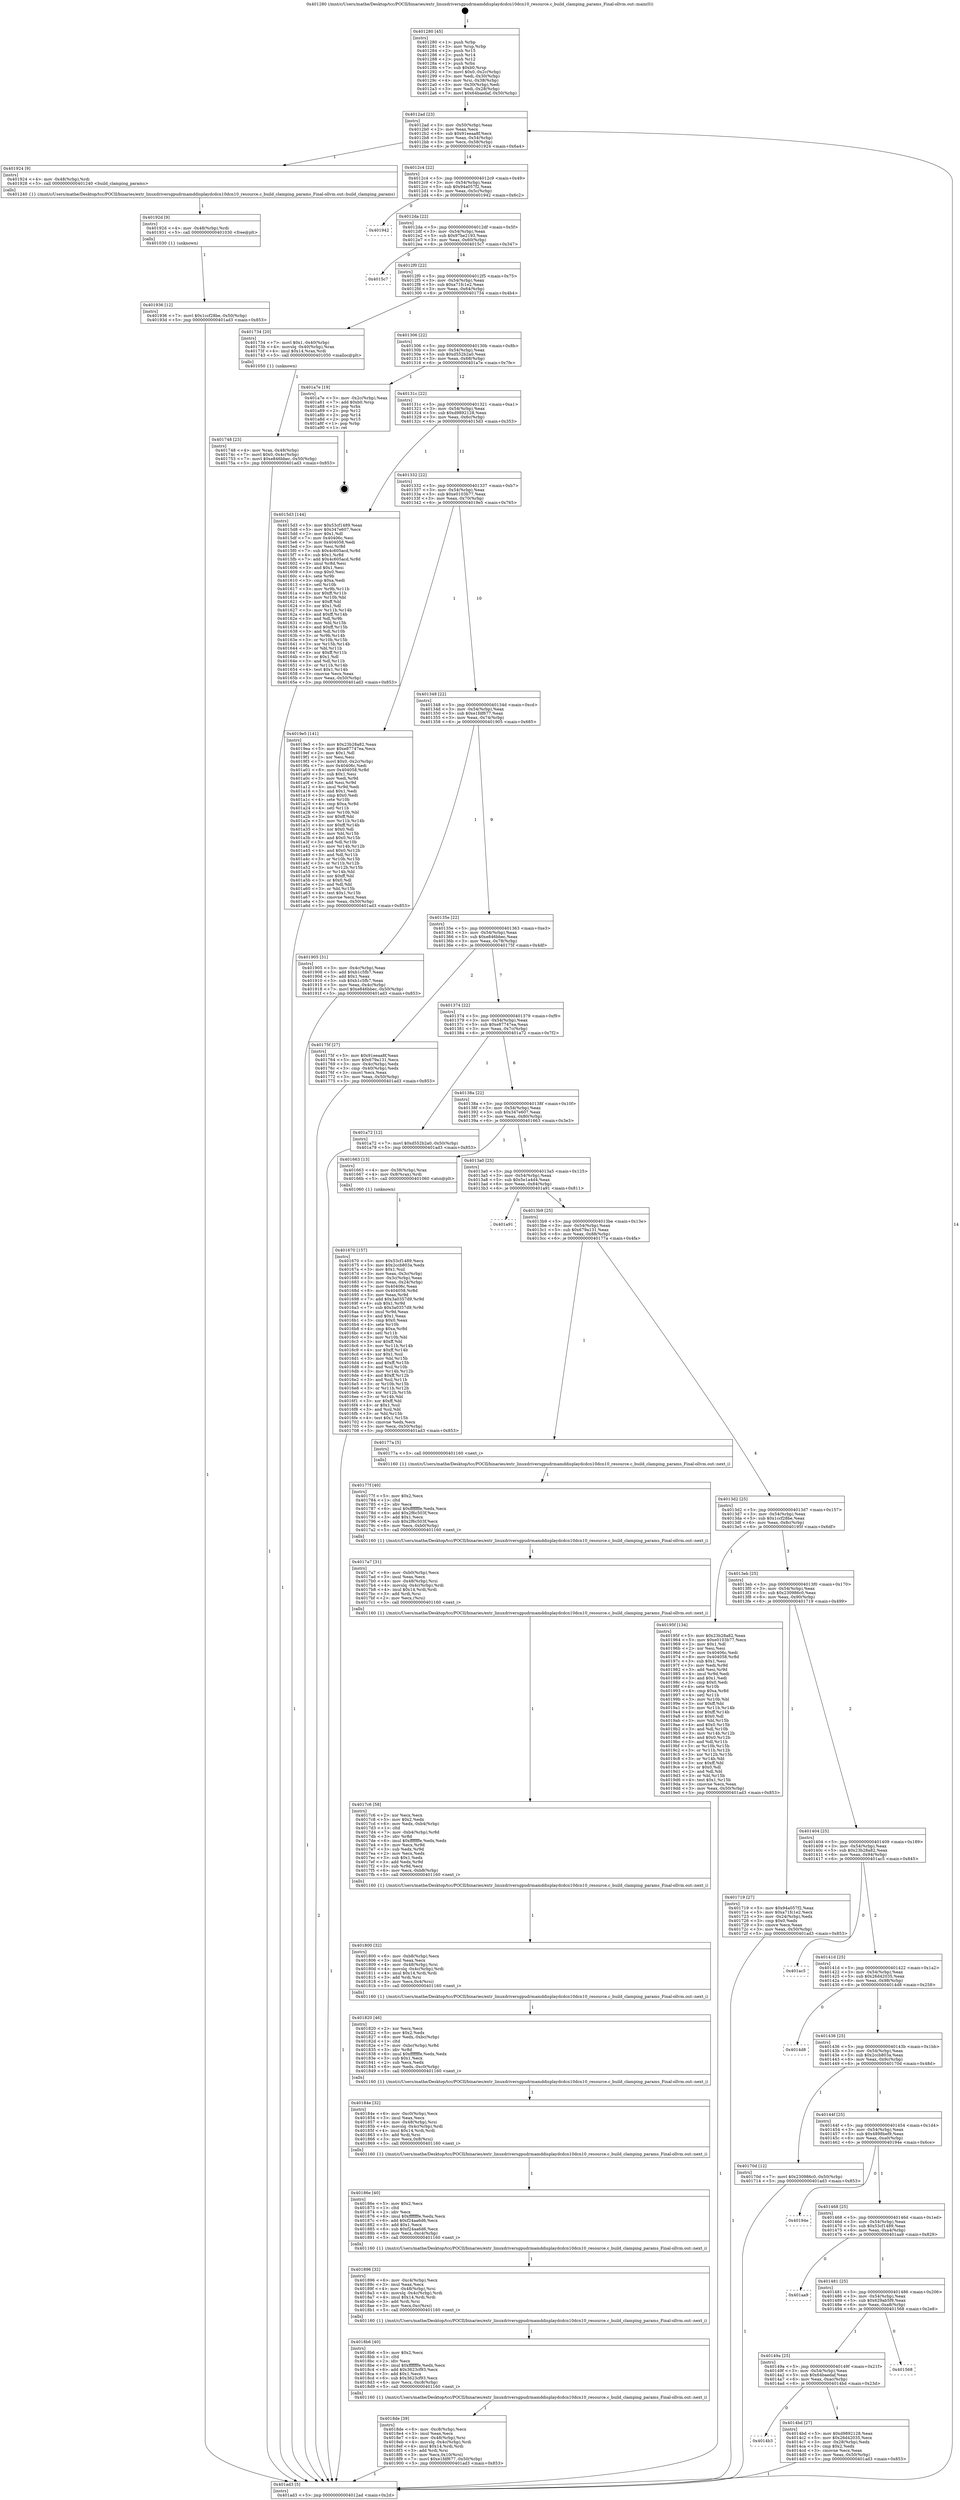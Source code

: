 digraph "0x401280" {
  label = "0x401280 (/mnt/c/Users/mathe/Desktop/tcc/POCII/binaries/extr_linuxdriversgpudrmamddisplaydcdcn10dcn10_resource.c_build_clamping_params_Final-ollvm.out::main(0))"
  labelloc = "t"
  node[shape=record]

  Entry [label="",width=0.3,height=0.3,shape=circle,fillcolor=black,style=filled]
  "0x4012ad" [label="{
     0x4012ad [23]\l
     | [instrs]\l
     &nbsp;&nbsp;0x4012ad \<+3\>: mov -0x50(%rbp),%eax\l
     &nbsp;&nbsp;0x4012b0 \<+2\>: mov %eax,%ecx\l
     &nbsp;&nbsp;0x4012b2 \<+6\>: sub $0x91eeaa8f,%ecx\l
     &nbsp;&nbsp;0x4012b8 \<+3\>: mov %eax,-0x54(%rbp)\l
     &nbsp;&nbsp;0x4012bb \<+3\>: mov %ecx,-0x58(%rbp)\l
     &nbsp;&nbsp;0x4012be \<+6\>: je 0000000000401924 \<main+0x6a4\>\l
  }"]
  "0x401924" [label="{
     0x401924 [9]\l
     | [instrs]\l
     &nbsp;&nbsp;0x401924 \<+4\>: mov -0x48(%rbp),%rdi\l
     &nbsp;&nbsp;0x401928 \<+5\>: call 0000000000401240 \<build_clamping_params\>\l
     | [calls]\l
     &nbsp;&nbsp;0x401240 \{1\} (/mnt/c/Users/mathe/Desktop/tcc/POCII/binaries/extr_linuxdriversgpudrmamddisplaydcdcn10dcn10_resource.c_build_clamping_params_Final-ollvm.out::build_clamping_params)\l
  }"]
  "0x4012c4" [label="{
     0x4012c4 [22]\l
     | [instrs]\l
     &nbsp;&nbsp;0x4012c4 \<+5\>: jmp 00000000004012c9 \<main+0x49\>\l
     &nbsp;&nbsp;0x4012c9 \<+3\>: mov -0x54(%rbp),%eax\l
     &nbsp;&nbsp;0x4012cc \<+5\>: sub $0x94a057f2,%eax\l
     &nbsp;&nbsp;0x4012d1 \<+3\>: mov %eax,-0x5c(%rbp)\l
     &nbsp;&nbsp;0x4012d4 \<+6\>: je 0000000000401942 \<main+0x6c2\>\l
  }"]
  Exit [label="",width=0.3,height=0.3,shape=circle,fillcolor=black,style=filled,peripheries=2]
  "0x401942" [label="{
     0x401942\l
  }", style=dashed]
  "0x4012da" [label="{
     0x4012da [22]\l
     | [instrs]\l
     &nbsp;&nbsp;0x4012da \<+5\>: jmp 00000000004012df \<main+0x5f\>\l
     &nbsp;&nbsp;0x4012df \<+3\>: mov -0x54(%rbp),%eax\l
     &nbsp;&nbsp;0x4012e2 \<+5\>: sub $0x97be2193,%eax\l
     &nbsp;&nbsp;0x4012e7 \<+3\>: mov %eax,-0x60(%rbp)\l
     &nbsp;&nbsp;0x4012ea \<+6\>: je 00000000004015c7 \<main+0x347\>\l
  }"]
  "0x401936" [label="{
     0x401936 [12]\l
     | [instrs]\l
     &nbsp;&nbsp;0x401936 \<+7\>: movl $0x1ccf28be,-0x50(%rbp)\l
     &nbsp;&nbsp;0x40193d \<+5\>: jmp 0000000000401ad3 \<main+0x853\>\l
  }"]
  "0x4015c7" [label="{
     0x4015c7\l
  }", style=dashed]
  "0x4012f0" [label="{
     0x4012f0 [22]\l
     | [instrs]\l
     &nbsp;&nbsp;0x4012f0 \<+5\>: jmp 00000000004012f5 \<main+0x75\>\l
     &nbsp;&nbsp;0x4012f5 \<+3\>: mov -0x54(%rbp),%eax\l
     &nbsp;&nbsp;0x4012f8 \<+5\>: sub $0xa71fc1e2,%eax\l
     &nbsp;&nbsp;0x4012fd \<+3\>: mov %eax,-0x64(%rbp)\l
     &nbsp;&nbsp;0x401300 \<+6\>: je 0000000000401734 \<main+0x4b4\>\l
  }"]
  "0x40192d" [label="{
     0x40192d [9]\l
     | [instrs]\l
     &nbsp;&nbsp;0x40192d \<+4\>: mov -0x48(%rbp),%rdi\l
     &nbsp;&nbsp;0x401931 \<+5\>: call 0000000000401030 \<free@plt\>\l
     | [calls]\l
     &nbsp;&nbsp;0x401030 \{1\} (unknown)\l
  }"]
  "0x401734" [label="{
     0x401734 [20]\l
     | [instrs]\l
     &nbsp;&nbsp;0x401734 \<+7\>: movl $0x1,-0x40(%rbp)\l
     &nbsp;&nbsp;0x40173b \<+4\>: movslq -0x40(%rbp),%rax\l
     &nbsp;&nbsp;0x40173f \<+4\>: imul $0x14,%rax,%rdi\l
     &nbsp;&nbsp;0x401743 \<+5\>: call 0000000000401050 \<malloc@plt\>\l
     | [calls]\l
     &nbsp;&nbsp;0x401050 \{1\} (unknown)\l
  }"]
  "0x401306" [label="{
     0x401306 [22]\l
     | [instrs]\l
     &nbsp;&nbsp;0x401306 \<+5\>: jmp 000000000040130b \<main+0x8b\>\l
     &nbsp;&nbsp;0x40130b \<+3\>: mov -0x54(%rbp),%eax\l
     &nbsp;&nbsp;0x40130e \<+5\>: sub $0xd552b2a0,%eax\l
     &nbsp;&nbsp;0x401313 \<+3\>: mov %eax,-0x68(%rbp)\l
     &nbsp;&nbsp;0x401316 \<+6\>: je 0000000000401a7e \<main+0x7fe\>\l
  }"]
  "0x4018de" [label="{
     0x4018de [39]\l
     | [instrs]\l
     &nbsp;&nbsp;0x4018de \<+6\>: mov -0xc8(%rbp),%ecx\l
     &nbsp;&nbsp;0x4018e4 \<+3\>: imul %eax,%ecx\l
     &nbsp;&nbsp;0x4018e7 \<+4\>: mov -0x48(%rbp),%rsi\l
     &nbsp;&nbsp;0x4018eb \<+4\>: movslq -0x4c(%rbp),%rdi\l
     &nbsp;&nbsp;0x4018ef \<+4\>: imul $0x14,%rdi,%rdi\l
     &nbsp;&nbsp;0x4018f3 \<+3\>: add %rdi,%rsi\l
     &nbsp;&nbsp;0x4018f6 \<+3\>: mov %ecx,0x10(%rsi)\l
     &nbsp;&nbsp;0x4018f9 \<+7\>: movl $0xe1fdf677,-0x50(%rbp)\l
     &nbsp;&nbsp;0x401900 \<+5\>: jmp 0000000000401ad3 \<main+0x853\>\l
  }"]
  "0x401a7e" [label="{
     0x401a7e [19]\l
     | [instrs]\l
     &nbsp;&nbsp;0x401a7e \<+3\>: mov -0x2c(%rbp),%eax\l
     &nbsp;&nbsp;0x401a81 \<+7\>: add $0xb0,%rsp\l
     &nbsp;&nbsp;0x401a88 \<+1\>: pop %rbx\l
     &nbsp;&nbsp;0x401a89 \<+2\>: pop %r12\l
     &nbsp;&nbsp;0x401a8b \<+2\>: pop %r14\l
     &nbsp;&nbsp;0x401a8d \<+2\>: pop %r15\l
     &nbsp;&nbsp;0x401a8f \<+1\>: pop %rbp\l
     &nbsp;&nbsp;0x401a90 \<+1\>: ret\l
  }"]
  "0x40131c" [label="{
     0x40131c [22]\l
     | [instrs]\l
     &nbsp;&nbsp;0x40131c \<+5\>: jmp 0000000000401321 \<main+0xa1\>\l
     &nbsp;&nbsp;0x401321 \<+3\>: mov -0x54(%rbp),%eax\l
     &nbsp;&nbsp;0x401324 \<+5\>: sub $0xd9892128,%eax\l
     &nbsp;&nbsp;0x401329 \<+3\>: mov %eax,-0x6c(%rbp)\l
     &nbsp;&nbsp;0x40132c \<+6\>: je 00000000004015d3 \<main+0x353\>\l
  }"]
  "0x4018b6" [label="{
     0x4018b6 [40]\l
     | [instrs]\l
     &nbsp;&nbsp;0x4018b6 \<+5\>: mov $0x2,%ecx\l
     &nbsp;&nbsp;0x4018bb \<+1\>: cltd\l
     &nbsp;&nbsp;0x4018bc \<+2\>: idiv %ecx\l
     &nbsp;&nbsp;0x4018be \<+6\>: imul $0xfffffffe,%edx,%ecx\l
     &nbsp;&nbsp;0x4018c4 \<+6\>: add $0x3623cf93,%ecx\l
     &nbsp;&nbsp;0x4018ca \<+3\>: add $0x1,%ecx\l
     &nbsp;&nbsp;0x4018cd \<+6\>: sub $0x3623cf93,%ecx\l
     &nbsp;&nbsp;0x4018d3 \<+6\>: mov %ecx,-0xc8(%rbp)\l
     &nbsp;&nbsp;0x4018d9 \<+5\>: call 0000000000401160 \<next_i\>\l
     | [calls]\l
     &nbsp;&nbsp;0x401160 \{1\} (/mnt/c/Users/mathe/Desktop/tcc/POCII/binaries/extr_linuxdriversgpudrmamddisplaydcdcn10dcn10_resource.c_build_clamping_params_Final-ollvm.out::next_i)\l
  }"]
  "0x4015d3" [label="{
     0x4015d3 [144]\l
     | [instrs]\l
     &nbsp;&nbsp;0x4015d3 \<+5\>: mov $0x53cf1489,%eax\l
     &nbsp;&nbsp;0x4015d8 \<+5\>: mov $0x347e607,%ecx\l
     &nbsp;&nbsp;0x4015dd \<+2\>: mov $0x1,%dl\l
     &nbsp;&nbsp;0x4015df \<+7\>: mov 0x40406c,%esi\l
     &nbsp;&nbsp;0x4015e6 \<+7\>: mov 0x404058,%edi\l
     &nbsp;&nbsp;0x4015ed \<+3\>: mov %esi,%r8d\l
     &nbsp;&nbsp;0x4015f0 \<+7\>: sub $0x4c605acd,%r8d\l
     &nbsp;&nbsp;0x4015f7 \<+4\>: sub $0x1,%r8d\l
     &nbsp;&nbsp;0x4015fb \<+7\>: add $0x4c605acd,%r8d\l
     &nbsp;&nbsp;0x401602 \<+4\>: imul %r8d,%esi\l
     &nbsp;&nbsp;0x401606 \<+3\>: and $0x1,%esi\l
     &nbsp;&nbsp;0x401609 \<+3\>: cmp $0x0,%esi\l
     &nbsp;&nbsp;0x40160c \<+4\>: sete %r9b\l
     &nbsp;&nbsp;0x401610 \<+3\>: cmp $0xa,%edi\l
     &nbsp;&nbsp;0x401613 \<+4\>: setl %r10b\l
     &nbsp;&nbsp;0x401617 \<+3\>: mov %r9b,%r11b\l
     &nbsp;&nbsp;0x40161a \<+4\>: xor $0xff,%r11b\l
     &nbsp;&nbsp;0x40161e \<+3\>: mov %r10b,%bl\l
     &nbsp;&nbsp;0x401621 \<+3\>: xor $0xff,%bl\l
     &nbsp;&nbsp;0x401624 \<+3\>: xor $0x1,%dl\l
     &nbsp;&nbsp;0x401627 \<+3\>: mov %r11b,%r14b\l
     &nbsp;&nbsp;0x40162a \<+4\>: and $0xff,%r14b\l
     &nbsp;&nbsp;0x40162e \<+3\>: and %dl,%r9b\l
     &nbsp;&nbsp;0x401631 \<+3\>: mov %bl,%r15b\l
     &nbsp;&nbsp;0x401634 \<+4\>: and $0xff,%r15b\l
     &nbsp;&nbsp;0x401638 \<+3\>: and %dl,%r10b\l
     &nbsp;&nbsp;0x40163b \<+3\>: or %r9b,%r14b\l
     &nbsp;&nbsp;0x40163e \<+3\>: or %r10b,%r15b\l
     &nbsp;&nbsp;0x401641 \<+3\>: xor %r15b,%r14b\l
     &nbsp;&nbsp;0x401644 \<+3\>: or %bl,%r11b\l
     &nbsp;&nbsp;0x401647 \<+4\>: xor $0xff,%r11b\l
     &nbsp;&nbsp;0x40164b \<+3\>: or $0x1,%dl\l
     &nbsp;&nbsp;0x40164e \<+3\>: and %dl,%r11b\l
     &nbsp;&nbsp;0x401651 \<+3\>: or %r11b,%r14b\l
     &nbsp;&nbsp;0x401654 \<+4\>: test $0x1,%r14b\l
     &nbsp;&nbsp;0x401658 \<+3\>: cmovne %ecx,%eax\l
     &nbsp;&nbsp;0x40165b \<+3\>: mov %eax,-0x50(%rbp)\l
     &nbsp;&nbsp;0x40165e \<+5\>: jmp 0000000000401ad3 \<main+0x853\>\l
  }"]
  "0x401332" [label="{
     0x401332 [22]\l
     | [instrs]\l
     &nbsp;&nbsp;0x401332 \<+5\>: jmp 0000000000401337 \<main+0xb7\>\l
     &nbsp;&nbsp;0x401337 \<+3\>: mov -0x54(%rbp),%eax\l
     &nbsp;&nbsp;0x40133a \<+5\>: sub $0xe0103b77,%eax\l
     &nbsp;&nbsp;0x40133f \<+3\>: mov %eax,-0x70(%rbp)\l
     &nbsp;&nbsp;0x401342 \<+6\>: je 00000000004019e5 \<main+0x765\>\l
  }"]
  "0x401896" [label="{
     0x401896 [32]\l
     | [instrs]\l
     &nbsp;&nbsp;0x401896 \<+6\>: mov -0xc4(%rbp),%ecx\l
     &nbsp;&nbsp;0x40189c \<+3\>: imul %eax,%ecx\l
     &nbsp;&nbsp;0x40189f \<+4\>: mov -0x48(%rbp),%rsi\l
     &nbsp;&nbsp;0x4018a3 \<+4\>: movslq -0x4c(%rbp),%rdi\l
     &nbsp;&nbsp;0x4018a7 \<+4\>: imul $0x14,%rdi,%rdi\l
     &nbsp;&nbsp;0x4018ab \<+3\>: add %rdi,%rsi\l
     &nbsp;&nbsp;0x4018ae \<+3\>: mov %ecx,0xc(%rsi)\l
     &nbsp;&nbsp;0x4018b1 \<+5\>: call 0000000000401160 \<next_i\>\l
     | [calls]\l
     &nbsp;&nbsp;0x401160 \{1\} (/mnt/c/Users/mathe/Desktop/tcc/POCII/binaries/extr_linuxdriversgpudrmamddisplaydcdcn10dcn10_resource.c_build_clamping_params_Final-ollvm.out::next_i)\l
  }"]
  "0x4019e5" [label="{
     0x4019e5 [141]\l
     | [instrs]\l
     &nbsp;&nbsp;0x4019e5 \<+5\>: mov $0x23b28a82,%eax\l
     &nbsp;&nbsp;0x4019ea \<+5\>: mov $0xe87747ea,%ecx\l
     &nbsp;&nbsp;0x4019ef \<+2\>: mov $0x1,%dl\l
     &nbsp;&nbsp;0x4019f1 \<+2\>: xor %esi,%esi\l
     &nbsp;&nbsp;0x4019f3 \<+7\>: movl $0x0,-0x2c(%rbp)\l
     &nbsp;&nbsp;0x4019fa \<+7\>: mov 0x40406c,%edi\l
     &nbsp;&nbsp;0x401a01 \<+8\>: mov 0x404058,%r8d\l
     &nbsp;&nbsp;0x401a09 \<+3\>: sub $0x1,%esi\l
     &nbsp;&nbsp;0x401a0c \<+3\>: mov %edi,%r9d\l
     &nbsp;&nbsp;0x401a0f \<+3\>: add %esi,%r9d\l
     &nbsp;&nbsp;0x401a12 \<+4\>: imul %r9d,%edi\l
     &nbsp;&nbsp;0x401a16 \<+3\>: and $0x1,%edi\l
     &nbsp;&nbsp;0x401a19 \<+3\>: cmp $0x0,%edi\l
     &nbsp;&nbsp;0x401a1c \<+4\>: sete %r10b\l
     &nbsp;&nbsp;0x401a20 \<+4\>: cmp $0xa,%r8d\l
     &nbsp;&nbsp;0x401a24 \<+4\>: setl %r11b\l
     &nbsp;&nbsp;0x401a28 \<+3\>: mov %r10b,%bl\l
     &nbsp;&nbsp;0x401a2b \<+3\>: xor $0xff,%bl\l
     &nbsp;&nbsp;0x401a2e \<+3\>: mov %r11b,%r14b\l
     &nbsp;&nbsp;0x401a31 \<+4\>: xor $0xff,%r14b\l
     &nbsp;&nbsp;0x401a35 \<+3\>: xor $0x0,%dl\l
     &nbsp;&nbsp;0x401a38 \<+3\>: mov %bl,%r15b\l
     &nbsp;&nbsp;0x401a3b \<+4\>: and $0x0,%r15b\l
     &nbsp;&nbsp;0x401a3f \<+3\>: and %dl,%r10b\l
     &nbsp;&nbsp;0x401a42 \<+3\>: mov %r14b,%r12b\l
     &nbsp;&nbsp;0x401a45 \<+4\>: and $0x0,%r12b\l
     &nbsp;&nbsp;0x401a49 \<+3\>: and %dl,%r11b\l
     &nbsp;&nbsp;0x401a4c \<+3\>: or %r10b,%r15b\l
     &nbsp;&nbsp;0x401a4f \<+3\>: or %r11b,%r12b\l
     &nbsp;&nbsp;0x401a52 \<+3\>: xor %r12b,%r15b\l
     &nbsp;&nbsp;0x401a55 \<+3\>: or %r14b,%bl\l
     &nbsp;&nbsp;0x401a58 \<+3\>: xor $0xff,%bl\l
     &nbsp;&nbsp;0x401a5b \<+3\>: or $0x0,%dl\l
     &nbsp;&nbsp;0x401a5e \<+2\>: and %dl,%bl\l
     &nbsp;&nbsp;0x401a60 \<+3\>: or %bl,%r15b\l
     &nbsp;&nbsp;0x401a63 \<+4\>: test $0x1,%r15b\l
     &nbsp;&nbsp;0x401a67 \<+3\>: cmovne %ecx,%eax\l
     &nbsp;&nbsp;0x401a6a \<+3\>: mov %eax,-0x50(%rbp)\l
     &nbsp;&nbsp;0x401a6d \<+5\>: jmp 0000000000401ad3 \<main+0x853\>\l
  }"]
  "0x401348" [label="{
     0x401348 [22]\l
     | [instrs]\l
     &nbsp;&nbsp;0x401348 \<+5\>: jmp 000000000040134d \<main+0xcd\>\l
     &nbsp;&nbsp;0x40134d \<+3\>: mov -0x54(%rbp),%eax\l
     &nbsp;&nbsp;0x401350 \<+5\>: sub $0xe1fdf677,%eax\l
     &nbsp;&nbsp;0x401355 \<+3\>: mov %eax,-0x74(%rbp)\l
     &nbsp;&nbsp;0x401358 \<+6\>: je 0000000000401905 \<main+0x685\>\l
  }"]
  "0x40186e" [label="{
     0x40186e [40]\l
     | [instrs]\l
     &nbsp;&nbsp;0x40186e \<+5\>: mov $0x2,%ecx\l
     &nbsp;&nbsp;0x401873 \<+1\>: cltd\l
     &nbsp;&nbsp;0x401874 \<+2\>: idiv %ecx\l
     &nbsp;&nbsp;0x401876 \<+6\>: imul $0xfffffffe,%edx,%ecx\l
     &nbsp;&nbsp;0x40187c \<+6\>: add $0xf24aa6d6,%ecx\l
     &nbsp;&nbsp;0x401882 \<+3\>: add $0x1,%ecx\l
     &nbsp;&nbsp;0x401885 \<+6\>: sub $0xf24aa6d6,%ecx\l
     &nbsp;&nbsp;0x40188b \<+6\>: mov %ecx,-0xc4(%rbp)\l
     &nbsp;&nbsp;0x401891 \<+5\>: call 0000000000401160 \<next_i\>\l
     | [calls]\l
     &nbsp;&nbsp;0x401160 \{1\} (/mnt/c/Users/mathe/Desktop/tcc/POCII/binaries/extr_linuxdriversgpudrmamddisplaydcdcn10dcn10_resource.c_build_clamping_params_Final-ollvm.out::next_i)\l
  }"]
  "0x401905" [label="{
     0x401905 [31]\l
     | [instrs]\l
     &nbsp;&nbsp;0x401905 \<+3\>: mov -0x4c(%rbp),%eax\l
     &nbsp;&nbsp;0x401908 \<+5\>: add $0xb1c5fb7,%eax\l
     &nbsp;&nbsp;0x40190d \<+3\>: add $0x1,%eax\l
     &nbsp;&nbsp;0x401910 \<+5\>: sub $0xb1c5fb7,%eax\l
     &nbsp;&nbsp;0x401915 \<+3\>: mov %eax,-0x4c(%rbp)\l
     &nbsp;&nbsp;0x401918 \<+7\>: movl $0xe846bbec,-0x50(%rbp)\l
     &nbsp;&nbsp;0x40191f \<+5\>: jmp 0000000000401ad3 \<main+0x853\>\l
  }"]
  "0x40135e" [label="{
     0x40135e [22]\l
     | [instrs]\l
     &nbsp;&nbsp;0x40135e \<+5\>: jmp 0000000000401363 \<main+0xe3\>\l
     &nbsp;&nbsp;0x401363 \<+3\>: mov -0x54(%rbp),%eax\l
     &nbsp;&nbsp;0x401366 \<+5\>: sub $0xe846bbec,%eax\l
     &nbsp;&nbsp;0x40136b \<+3\>: mov %eax,-0x78(%rbp)\l
     &nbsp;&nbsp;0x40136e \<+6\>: je 000000000040175f \<main+0x4df\>\l
  }"]
  "0x40184e" [label="{
     0x40184e [32]\l
     | [instrs]\l
     &nbsp;&nbsp;0x40184e \<+6\>: mov -0xc0(%rbp),%ecx\l
     &nbsp;&nbsp;0x401854 \<+3\>: imul %eax,%ecx\l
     &nbsp;&nbsp;0x401857 \<+4\>: mov -0x48(%rbp),%rsi\l
     &nbsp;&nbsp;0x40185b \<+4\>: movslq -0x4c(%rbp),%rdi\l
     &nbsp;&nbsp;0x40185f \<+4\>: imul $0x14,%rdi,%rdi\l
     &nbsp;&nbsp;0x401863 \<+3\>: add %rdi,%rsi\l
     &nbsp;&nbsp;0x401866 \<+3\>: mov %ecx,0x8(%rsi)\l
     &nbsp;&nbsp;0x401869 \<+5\>: call 0000000000401160 \<next_i\>\l
     | [calls]\l
     &nbsp;&nbsp;0x401160 \{1\} (/mnt/c/Users/mathe/Desktop/tcc/POCII/binaries/extr_linuxdriversgpudrmamddisplaydcdcn10dcn10_resource.c_build_clamping_params_Final-ollvm.out::next_i)\l
  }"]
  "0x40175f" [label="{
     0x40175f [27]\l
     | [instrs]\l
     &nbsp;&nbsp;0x40175f \<+5\>: mov $0x91eeaa8f,%eax\l
     &nbsp;&nbsp;0x401764 \<+5\>: mov $0x679a131,%ecx\l
     &nbsp;&nbsp;0x401769 \<+3\>: mov -0x4c(%rbp),%edx\l
     &nbsp;&nbsp;0x40176c \<+3\>: cmp -0x40(%rbp),%edx\l
     &nbsp;&nbsp;0x40176f \<+3\>: cmovl %ecx,%eax\l
     &nbsp;&nbsp;0x401772 \<+3\>: mov %eax,-0x50(%rbp)\l
     &nbsp;&nbsp;0x401775 \<+5\>: jmp 0000000000401ad3 \<main+0x853\>\l
  }"]
  "0x401374" [label="{
     0x401374 [22]\l
     | [instrs]\l
     &nbsp;&nbsp;0x401374 \<+5\>: jmp 0000000000401379 \<main+0xf9\>\l
     &nbsp;&nbsp;0x401379 \<+3\>: mov -0x54(%rbp),%eax\l
     &nbsp;&nbsp;0x40137c \<+5\>: sub $0xe87747ea,%eax\l
     &nbsp;&nbsp;0x401381 \<+3\>: mov %eax,-0x7c(%rbp)\l
     &nbsp;&nbsp;0x401384 \<+6\>: je 0000000000401a72 \<main+0x7f2\>\l
  }"]
  "0x401820" [label="{
     0x401820 [46]\l
     | [instrs]\l
     &nbsp;&nbsp;0x401820 \<+2\>: xor %ecx,%ecx\l
     &nbsp;&nbsp;0x401822 \<+5\>: mov $0x2,%edx\l
     &nbsp;&nbsp;0x401827 \<+6\>: mov %edx,-0xbc(%rbp)\l
     &nbsp;&nbsp;0x40182d \<+1\>: cltd\l
     &nbsp;&nbsp;0x40182e \<+7\>: mov -0xbc(%rbp),%r8d\l
     &nbsp;&nbsp;0x401835 \<+3\>: idiv %r8d\l
     &nbsp;&nbsp;0x401838 \<+6\>: imul $0xfffffffe,%edx,%edx\l
     &nbsp;&nbsp;0x40183e \<+3\>: sub $0x1,%ecx\l
     &nbsp;&nbsp;0x401841 \<+2\>: sub %ecx,%edx\l
     &nbsp;&nbsp;0x401843 \<+6\>: mov %edx,-0xc0(%rbp)\l
     &nbsp;&nbsp;0x401849 \<+5\>: call 0000000000401160 \<next_i\>\l
     | [calls]\l
     &nbsp;&nbsp;0x401160 \{1\} (/mnt/c/Users/mathe/Desktop/tcc/POCII/binaries/extr_linuxdriversgpudrmamddisplaydcdcn10dcn10_resource.c_build_clamping_params_Final-ollvm.out::next_i)\l
  }"]
  "0x401a72" [label="{
     0x401a72 [12]\l
     | [instrs]\l
     &nbsp;&nbsp;0x401a72 \<+7\>: movl $0xd552b2a0,-0x50(%rbp)\l
     &nbsp;&nbsp;0x401a79 \<+5\>: jmp 0000000000401ad3 \<main+0x853\>\l
  }"]
  "0x40138a" [label="{
     0x40138a [22]\l
     | [instrs]\l
     &nbsp;&nbsp;0x40138a \<+5\>: jmp 000000000040138f \<main+0x10f\>\l
     &nbsp;&nbsp;0x40138f \<+3\>: mov -0x54(%rbp),%eax\l
     &nbsp;&nbsp;0x401392 \<+5\>: sub $0x347e607,%eax\l
     &nbsp;&nbsp;0x401397 \<+3\>: mov %eax,-0x80(%rbp)\l
     &nbsp;&nbsp;0x40139a \<+6\>: je 0000000000401663 \<main+0x3e3\>\l
  }"]
  "0x401800" [label="{
     0x401800 [32]\l
     | [instrs]\l
     &nbsp;&nbsp;0x401800 \<+6\>: mov -0xb8(%rbp),%ecx\l
     &nbsp;&nbsp;0x401806 \<+3\>: imul %eax,%ecx\l
     &nbsp;&nbsp;0x401809 \<+4\>: mov -0x48(%rbp),%rsi\l
     &nbsp;&nbsp;0x40180d \<+4\>: movslq -0x4c(%rbp),%rdi\l
     &nbsp;&nbsp;0x401811 \<+4\>: imul $0x14,%rdi,%rdi\l
     &nbsp;&nbsp;0x401815 \<+3\>: add %rdi,%rsi\l
     &nbsp;&nbsp;0x401818 \<+3\>: mov %ecx,0x4(%rsi)\l
     &nbsp;&nbsp;0x40181b \<+5\>: call 0000000000401160 \<next_i\>\l
     | [calls]\l
     &nbsp;&nbsp;0x401160 \{1\} (/mnt/c/Users/mathe/Desktop/tcc/POCII/binaries/extr_linuxdriversgpudrmamddisplaydcdcn10dcn10_resource.c_build_clamping_params_Final-ollvm.out::next_i)\l
  }"]
  "0x401663" [label="{
     0x401663 [13]\l
     | [instrs]\l
     &nbsp;&nbsp;0x401663 \<+4\>: mov -0x38(%rbp),%rax\l
     &nbsp;&nbsp;0x401667 \<+4\>: mov 0x8(%rax),%rdi\l
     &nbsp;&nbsp;0x40166b \<+5\>: call 0000000000401060 \<atoi@plt\>\l
     | [calls]\l
     &nbsp;&nbsp;0x401060 \{1\} (unknown)\l
  }"]
  "0x4013a0" [label="{
     0x4013a0 [25]\l
     | [instrs]\l
     &nbsp;&nbsp;0x4013a0 \<+5\>: jmp 00000000004013a5 \<main+0x125\>\l
     &nbsp;&nbsp;0x4013a5 \<+3\>: mov -0x54(%rbp),%eax\l
     &nbsp;&nbsp;0x4013a8 \<+5\>: sub $0x5e1a4d4,%eax\l
     &nbsp;&nbsp;0x4013ad \<+6\>: mov %eax,-0x84(%rbp)\l
     &nbsp;&nbsp;0x4013b3 \<+6\>: je 0000000000401a91 \<main+0x811\>\l
  }"]
  "0x4017c6" [label="{
     0x4017c6 [58]\l
     | [instrs]\l
     &nbsp;&nbsp;0x4017c6 \<+2\>: xor %ecx,%ecx\l
     &nbsp;&nbsp;0x4017c8 \<+5\>: mov $0x2,%edx\l
     &nbsp;&nbsp;0x4017cd \<+6\>: mov %edx,-0xb4(%rbp)\l
     &nbsp;&nbsp;0x4017d3 \<+1\>: cltd\l
     &nbsp;&nbsp;0x4017d4 \<+7\>: mov -0xb4(%rbp),%r8d\l
     &nbsp;&nbsp;0x4017db \<+3\>: idiv %r8d\l
     &nbsp;&nbsp;0x4017de \<+6\>: imul $0xfffffffe,%edx,%edx\l
     &nbsp;&nbsp;0x4017e4 \<+3\>: mov %ecx,%r9d\l
     &nbsp;&nbsp;0x4017e7 \<+3\>: sub %edx,%r9d\l
     &nbsp;&nbsp;0x4017ea \<+2\>: mov %ecx,%edx\l
     &nbsp;&nbsp;0x4017ec \<+3\>: sub $0x1,%edx\l
     &nbsp;&nbsp;0x4017ef \<+3\>: add %edx,%r9d\l
     &nbsp;&nbsp;0x4017f2 \<+3\>: sub %r9d,%ecx\l
     &nbsp;&nbsp;0x4017f5 \<+6\>: mov %ecx,-0xb8(%rbp)\l
     &nbsp;&nbsp;0x4017fb \<+5\>: call 0000000000401160 \<next_i\>\l
     | [calls]\l
     &nbsp;&nbsp;0x401160 \{1\} (/mnt/c/Users/mathe/Desktop/tcc/POCII/binaries/extr_linuxdriversgpudrmamddisplaydcdcn10dcn10_resource.c_build_clamping_params_Final-ollvm.out::next_i)\l
  }"]
  "0x401a91" [label="{
     0x401a91\l
  }", style=dashed]
  "0x4013b9" [label="{
     0x4013b9 [25]\l
     | [instrs]\l
     &nbsp;&nbsp;0x4013b9 \<+5\>: jmp 00000000004013be \<main+0x13e\>\l
     &nbsp;&nbsp;0x4013be \<+3\>: mov -0x54(%rbp),%eax\l
     &nbsp;&nbsp;0x4013c1 \<+5\>: sub $0x679a131,%eax\l
     &nbsp;&nbsp;0x4013c6 \<+6\>: mov %eax,-0x88(%rbp)\l
     &nbsp;&nbsp;0x4013cc \<+6\>: je 000000000040177a \<main+0x4fa\>\l
  }"]
  "0x4017a7" [label="{
     0x4017a7 [31]\l
     | [instrs]\l
     &nbsp;&nbsp;0x4017a7 \<+6\>: mov -0xb0(%rbp),%ecx\l
     &nbsp;&nbsp;0x4017ad \<+3\>: imul %eax,%ecx\l
     &nbsp;&nbsp;0x4017b0 \<+4\>: mov -0x48(%rbp),%rsi\l
     &nbsp;&nbsp;0x4017b4 \<+4\>: movslq -0x4c(%rbp),%rdi\l
     &nbsp;&nbsp;0x4017b8 \<+4\>: imul $0x14,%rdi,%rdi\l
     &nbsp;&nbsp;0x4017bc \<+3\>: add %rdi,%rsi\l
     &nbsp;&nbsp;0x4017bf \<+2\>: mov %ecx,(%rsi)\l
     &nbsp;&nbsp;0x4017c1 \<+5\>: call 0000000000401160 \<next_i\>\l
     | [calls]\l
     &nbsp;&nbsp;0x401160 \{1\} (/mnt/c/Users/mathe/Desktop/tcc/POCII/binaries/extr_linuxdriversgpudrmamddisplaydcdcn10dcn10_resource.c_build_clamping_params_Final-ollvm.out::next_i)\l
  }"]
  "0x40177a" [label="{
     0x40177a [5]\l
     | [instrs]\l
     &nbsp;&nbsp;0x40177a \<+5\>: call 0000000000401160 \<next_i\>\l
     | [calls]\l
     &nbsp;&nbsp;0x401160 \{1\} (/mnt/c/Users/mathe/Desktop/tcc/POCII/binaries/extr_linuxdriversgpudrmamddisplaydcdcn10dcn10_resource.c_build_clamping_params_Final-ollvm.out::next_i)\l
  }"]
  "0x4013d2" [label="{
     0x4013d2 [25]\l
     | [instrs]\l
     &nbsp;&nbsp;0x4013d2 \<+5\>: jmp 00000000004013d7 \<main+0x157\>\l
     &nbsp;&nbsp;0x4013d7 \<+3\>: mov -0x54(%rbp),%eax\l
     &nbsp;&nbsp;0x4013da \<+5\>: sub $0x1ccf28be,%eax\l
     &nbsp;&nbsp;0x4013df \<+6\>: mov %eax,-0x8c(%rbp)\l
     &nbsp;&nbsp;0x4013e5 \<+6\>: je 000000000040195f \<main+0x6df\>\l
  }"]
  "0x40177f" [label="{
     0x40177f [40]\l
     | [instrs]\l
     &nbsp;&nbsp;0x40177f \<+5\>: mov $0x2,%ecx\l
     &nbsp;&nbsp;0x401784 \<+1\>: cltd\l
     &nbsp;&nbsp;0x401785 \<+2\>: idiv %ecx\l
     &nbsp;&nbsp;0x401787 \<+6\>: imul $0xfffffffe,%edx,%ecx\l
     &nbsp;&nbsp;0x40178d \<+6\>: add $0x2f6c503f,%ecx\l
     &nbsp;&nbsp;0x401793 \<+3\>: add $0x1,%ecx\l
     &nbsp;&nbsp;0x401796 \<+6\>: sub $0x2f6c503f,%ecx\l
     &nbsp;&nbsp;0x40179c \<+6\>: mov %ecx,-0xb0(%rbp)\l
     &nbsp;&nbsp;0x4017a2 \<+5\>: call 0000000000401160 \<next_i\>\l
     | [calls]\l
     &nbsp;&nbsp;0x401160 \{1\} (/mnt/c/Users/mathe/Desktop/tcc/POCII/binaries/extr_linuxdriversgpudrmamddisplaydcdcn10dcn10_resource.c_build_clamping_params_Final-ollvm.out::next_i)\l
  }"]
  "0x40195f" [label="{
     0x40195f [134]\l
     | [instrs]\l
     &nbsp;&nbsp;0x40195f \<+5\>: mov $0x23b28a82,%eax\l
     &nbsp;&nbsp;0x401964 \<+5\>: mov $0xe0103b77,%ecx\l
     &nbsp;&nbsp;0x401969 \<+2\>: mov $0x1,%dl\l
     &nbsp;&nbsp;0x40196b \<+2\>: xor %esi,%esi\l
     &nbsp;&nbsp;0x40196d \<+7\>: mov 0x40406c,%edi\l
     &nbsp;&nbsp;0x401974 \<+8\>: mov 0x404058,%r8d\l
     &nbsp;&nbsp;0x40197c \<+3\>: sub $0x1,%esi\l
     &nbsp;&nbsp;0x40197f \<+3\>: mov %edi,%r9d\l
     &nbsp;&nbsp;0x401982 \<+3\>: add %esi,%r9d\l
     &nbsp;&nbsp;0x401985 \<+4\>: imul %r9d,%edi\l
     &nbsp;&nbsp;0x401989 \<+3\>: and $0x1,%edi\l
     &nbsp;&nbsp;0x40198c \<+3\>: cmp $0x0,%edi\l
     &nbsp;&nbsp;0x40198f \<+4\>: sete %r10b\l
     &nbsp;&nbsp;0x401993 \<+4\>: cmp $0xa,%r8d\l
     &nbsp;&nbsp;0x401997 \<+4\>: setl %r11b\l
     &nbsp;&nbsp;0x40199b \<+3\>: mov %r10b,%bl\l
     &nbsp;&nbsp;0x40199e \<+3\>: xor $0xff,%bl\l
     &nbsp;&nbsp;0x4019a1 \<+3\>: mov %r11b,%r14b\l
     &nbsp;&nbsp;0x4019a4 \<+4\>: xor $0xff,%r14b\l
     &nbsp;&nbsp;0x4019a8 \<+3\>: xor $0x0,%dl\l
     &nbsp;&nbsp;0x4019ab \<+3\>: mov %bl,%r15b\l
     &nbsp;&nbsp;0x4019ae \<+4\>: and $0x0,%r15b\l
     &nbsp;&nbsp;0x4019b2 \<+3\>: and %dl,%r10b\l
     &nbsp;&nbsp;0x4019b5 \<+3\>: mov %r14b,%r12b\l
     &nbsp;&nbsp;0x4019b8 \<+4\>: and $0x0,%r12b\l
     &nbsp;&nbsp;0x4019bc \<+3\>: and %dl,%r11b\l
     &nbsp;&nbsp;0x4019bf \<+3\>: or %r10b,%r15b\l
     &nbsp;&nbsp;0x4019c2 \<+3\>: or %r11b,%r12b\l
     &nbsp;&nbsp;0x4019c5 \<+3\>: xor %r12b,%r15b\l
     &nbsp;&nbsp;0x4019c8 \<+3\>: or %r14b,%bl\l
     &nbsp;&nbsp;0x4019cb \<+3\>: xor $0xff,%bl\l
     &nbsp;&nbsp;0x4019ce \<+3\>: or $0x0,%dl\l
     &nbsp;&nbsp;0x4019d1 \<+2\>: and %dl,%bl\l
     &nbsp;&nbsp;0x4019d3 \<+3\>: or %bl,%r15b\l
     &nbsp;&nbsp;0x4019d6 \<+4\>: test $0x1,%r15b\l
     &nbsp;&nbsp;0x4019da \<+3\>: cmovne %ecx,%eax\l
     &nbsp;&nbsp;0x4019dd \<+3\>: mov %eax,-0x50(%rbp)\l
     &nbsp;&nbsp;0x4019e0 \<+5\>: jmp 0000000000401ad3 \<main+0x853\>\l
  }"]
  "0x4013eb" [label="{
     0x4013eb [25]\l
     | [instrs]\l
     &nbsp;&nbsp;0x4013eb \<+5\>: jmp 00000000004013f0 \<main+0x170\>\l
     &nbsp;&nbsp;0x4013f0 \<+3\>: mov -0x54(%rbp),%eax\l
     &nbsp;&nbsp;0x4013f3 \<+5\>: sub $0x230986c0,%eax\l
     &nbsp;&nbsp;0x4013f8 \<+6\>: mov %eax,-0x90(%rbp)\l
     &nbsp;&nbsp;0x4013fe \<+6\>: je 0000000000401719 \<main+0x499\>\l
  }"]
  "0x401748" [label="{
     0x401748 [23]\l
     | [instrs]\l
     &nbsp;&nbsp;0x401748 \<+4\>: mov %rax,-0x48(%rbp)\l
     &nbsp;&nbsp;0x40174c \<+7\>: movl $0x0,-0x4c(%rbp)\l
     &nbsp;&nbsp;0x401753 \<+7\>: movl $0xe846bbec,-0x50(%rbp)\l
     &nbsp;&nbsp;0x40175a \<+5\>: jmp 0000000000401ad3 \<main+0x853\>\l
  }"]
  "0x401719" [label="{
     0x401719 [27]\l
     | [instrs]\l
     &nbsp;&nbsp;0x401719 \<+5\>: mov $0x94a057f2,%eax\l
     &nbsp;&nbsp;0x40171e \<+5\>: mov $0xa71fc1e2,%ecx\l
     &nbsp;&nbsp;0x401723 \<+3\>: mov -0x24(%rbp),%edx\l
     &nbsp;&nbsp;0x401726 \<+3\>: cmp $0x0,%edx\l
     &nbsp;&nbsp;0x401729 \<+3\>: cmove %ecx,%eax\l
     &nbsp;&nbsp;0x40172c \<+3\>: mov %eax,-0x50(%rbp)\l
     &nbsp;&nbsp;0x40172f \<+5\>: jmp 0000000000401ad3 \<main+0x853\>\l
  }"]
  "0x401404" [label="{
     0x401404 [25]\l
     | [instrs]\l
     &nbsp;&nbsp;0x401404 \<+5\>: jmp 0000000000401409 \<main+0x189\>\l
     &nbsp;&nbsp;0x401409 \<+3\>: mov -0x54(%rbp),%eax\l
     &nbsp;&nbsp;0x40140c \<+5\>: sub $0x23b28a82,%eax\l
     &nbsp;&nbsp;0x401411 \<+6\>: mov %eax,-0x94(%rbp)\l
     &nbsp;&nbsp;0x401417 \<+6\>: je 0000000000401ac5 \<main+0x845\>\l
  }"]
  "0x401670" [label="{
     0x401670 [157]\l
     | [instrs]\l
     &nbsp;&nbsp;0x401670 \<+5\>: mov $0x53cf1489,%ecx\l
     &nbsp;&nbsp;0x401675 \<+5\>: mov $0x2ccb803a,%edx\l
     &nbsp;&nbsp;0x40167a \<+3\>: mov $0x1,%sil\l
     &nbsp;&nbsp;0x40167d \<+3\>: mov %eax,-0x3c(%rbp)\l
     &nbsp;&nbsp;0x401680 \<+3\>: mov -0x3c(%rbp),%eax\l
     &nbsp;&nbsp;0x401683 \<+3\>: mov %eax,-0x24(%rbp)\l
     &nbsp;&nbsp;0x401686 \<+7\>: mov 0x40406c,%eax\l
     &nbsp;&nbsp;0x40168d \<+8\>: mov 0x404058,%r8d\l
     &nbsp;&nbsp;0x401695 \<+3\>: mov %eax,%r9d\l
     &nbsp;&nbsp;0x401698 \<+7\>: add $0x3a0357d9,%r9d\l
     &nbsp;&nbsp;0x40169f \<+4\>: sub $0x1,%r9d\l
     &nbsp;&nbsp;0x4016a3 \<+7\>: sub $0x3a0357d9,%r9d\l
     &nbsp;&nbsp;0x4016aa \<+4\>: imul %r9d,%eax\l
     &nbsp;&nbsp;0x4016ae \<+3\>: and $0x1,%eax\l
     &nbsp;&nbsp;0x4016b1 \<+3\>: cmp $0x0,%eax\l
     &nbsp;&nbsp;0x4016b4 \<+4\>: sete %r10b\l
     &nbsp;&nbsp;0x4016b8 \<+4\>: cmp $0xa,%r8d\l
     &nbsp;&nbsp;0x4016bc \<+4\>: setl %r11b\l
     &nbsp;&nbsp;0x4016c0 \<+3\>: mov %r10b,%bl\l
     &nbsp;&nbsp;0x4016c3 \<+3\>: xor $0xff,%bl\l
     &nbsp;&nbsp;0x4016c6 \<+3\>: mov %r11b,%r14b\l
     &nbsp;&nbsp;0x4016c9 \<+4\>: xor $0xff,%r14b\l
     &nbsp;&nbsp;0x4016cd \<+4\>: xor $0x1,%sil\l
     &nbsp;&nbsp;0x4016d1 \<+3\>: mov %bl,%r15b\l
     &nbsp;&nbsp;0x4016d4 \<+4\>: and $0xff,%r15b\l
     &nbsp;&nbsp;0x4016d8 \<+3\>: and %sil,%r10b\l
     &nbsp;&nbsp;0x4016db \<+3\>: mov %r14b,%r12b\l
     &nbsp;&nbsp;0x4016de \<+4\>: and $0xff,%r12b\l
     &nbsp;&nbsp;0x4016e2 \<+3\>: and %sil,%r11b\l
     &nbsp;&nbsp;0x4016e5 \<+3\>: or %r10b,%r15b\l
     &nbsp;&nbsp;0x4016e8 \<+3\>: or %r11b,%r12b\l
     &nbsp;&nbsp;0x4016eb \<+3\>: xor %r12b,%r15b\l
     &nbsp;&nbsp;0x4016ee \<+3\>: or %r14b,%bl\l
     &nbsp;&nbsp;0x4016f1 \<+3\>: xor $0xff,%bl\l
     &nbsp;&nbsp;0x4016f4 \<+4\>: or $0x1,%sil\l
     &nbsp;&nbsp;0x4016f8 \<+3\>: and %sil,%bl\l
     &nbsp;&nbsp;0x4016fb \<+3\>: or %bl,%r15b\l
     &nbsp;&nbsp;0x4016fe \<+4\>: test $0x1,%r15b\l
     &nbsp;&nbsp;0x401702 \<+3\>: cmovne %edx,%ecx\l
     &nbsp;&nbsp;0x401705 \<+3\>: mov %ecx,-0x50(%rbp)\l
     &nbsp;&nbsp;0x401708 \<+5\>: jmp 0000000000401ad3 \<main+0x853\>\l
  }"]
  "0x401ac5" [label="{
     0x401ac5\l
  }", style=dashed]
  "0x40141d" [label="{
     0x40141d [25]\l
     | [instrs]\l
     &nbsp;&nbsp;0x40141d \<+5\>: jmp 0000000000401422 \<main+0x1a2\>\l
     &nbsp;&nbsp;0x401422 \<+3\>: mov -0x54(%rbp),%eax\l
     &nbsp;&nbsp;0x401425 \<+5\>: sub $0x26d42035,%eax\l
     &nbsp;&nbsp;0x40142a \<+6\>: mov %eax,-0x98(%rbp)\l
     &nbsp;&nbsp;0x401430 \<+6\>: je 00000000004014d8 \<main+0x258\>\l
  }"]
  "0x401280" [label="{
     0x401280 [45]\l
     | [instrs]\l
     &nbsp;&nbsp;0x401280 \<+1\>: push %rbp\l
     &nbsp;&nbsp;0x401281 \<+3\>: mov %rsp,%rbp\l
     &nbsp;&nbsp;0x401284 \<+2\>: push %r15\l
     &nbsp;&nbsp;0x401286 \<+2\>: push %r14\l
     &nbsp;&nbsp;0x401288 \<+2\>: push %r12\l
     &nbsp;&nbsp;0x40128a \<+1\>: push %rbx\l
     &nbsp;&nbsp;0x40128b \<+7\>: sub $0xb0,%rsp\l
     &nbsp;&nbsp;0x401292 \<+7\>: movl $0x0,-0x2c(%rbp)\l
     &nbsp;&nbsp;0x401299 \<+3\>: mov %edi,-0x30(%rbp)\l
     &nbsp;&nbsp;0x40129c \<+4\>: mov %rsi,-0x38(%rbp)\l
     &nbsp;&nbsp;0x4012a0 \<+3\>: mov -0x30(%rbp),%edi\l
     &nbsp;&nbsp;0x4012a3 \<+3\>: mov %edi,-0x28(%rbp)\l
     &nbsp;&nbsp;0x4012a6 \<+7\>: movl $0x64baedaf,-0x50(%rbp)\l
  }"]
  "0x4014d8" [label="{
     0x4014d8\l
  }", style=dashed]
  "0x401436" [label="{
     0x401436 [25]\l
     | [instrs]\l
     &nbsp;&nbsp;0x401436 \<+5\>: jmp 000000000040143b \<main+0x1bb\>\l
     &nbsp;&nbsp;0x40143b \<+3\>: mov -0x54(%rbp),%eax\l
     &nbsp;&nbsp;0x40143e \<+5\>: sub $0x2ccb803a,%eax\l
     &nbsp;&nbsp;0x401443 \<+6\>: mov %eax,-0x9c(%rbp)\l
     &nbsp;&nbsp;0x401449 \<+6\>: je 000000000040170d \<main+0x48d\>\l
  }"]
  "0x401ad3" [label="{
     0x401ad3 [5]\l
     | [instrs]\l
     &nbsp;&nbsp;0x401ad3 \<+5\>: jmp 00000000004012ad \<main+0x2d\>\l
  }"]
  "0x40170d" [label="{
     0x40170d [12]\l
     | [instrs]\l
     &nbsp;&nbsp;0x40170d \<+7\>: movl $0x230986c0,-0x50(%rbp)\l
     &nbsp;&nbsp;0x401714 \<+5\>: jmp 0000000000401ad3 \<main+0x853\>\l
  }"]
  "0x40144f" [label="{
     0x40144f [25]\l
     | [instrs]\l
     &nbsp;&nbsp;0x40144f \<+5\>: jmp 0000000000401454 \<main+0x1d4\>\l
     &nbsp;&nbsp;0x401454 \<+3\>: mov -0x54(%rbp),%eax\l
     &nbsp;&nbsp;0x401457 \<+5\>: sub $0x4898bef9,%eax\l
     &nbsp;&nbsp;0x40145c \<+6\>: mov %eax,-0xa0(%rbp)\l
     &nbsp;&nbsp;0x401462 \<+6\>: je 000000000040194e \<main+0x6ce\>\l
  }"]
  "0x4014b3" [label="{
     0x4014b3\l
  }", style=dashed]
  "0x40194e" [label="{
     0x40194e\l
  }", style=dashed]
  "0x401468" [label="{
     0x401468 [25]\l
     | [instrs]\l
     &nbsp;&nbsp;0x401468 \<+5\>: jmp 000000000040146d \<main+0x1ed\>\l
     &nbsp;&nbsp;0x40146d \<+3\>: mov -0x54(%rbp),%eax\l
     &nbsp;&nbsp;0x401470 \<+5\>: sub $0x53cf1489,%eax\l
     &nbsp;&nbsp;0x401475 \<+6\>: mov %eax,-0xa4(%rbp)\l
     &nbsp;&nbsp;0x40147b \<+6\>: je 0000000000401aa9 \<main+0x829\>\l
  }"]
  "0x4014bd" [label="{
     0x4014bd [27]\l
     | [instrs]\l
     &nbsp;&nbsp;0x4014bd \<+5\>: mov $0xd9892128,%eax\l
     &nbsp;&nbsp;0x4014c2 \<+5\>: mov $0x26d42035,%ecx\l
     &nbsp;&nbsp;0x4014c7 \<+3\>: mov -0x28(%rbp),%edx\l
     &nbsp;&nbsp;0x4014ca \<+3\>: cmp $0x2,%edx\l
     &nbsp;&nbsp;0x4014cd \<+3\>: cmovne %ecx,%eax\l
     &nbsp;&nbsp;0x4014d0 \<+3\>: mov %eax,-0x50(%rbp)\l
     &nbsp;&nbsp;0x4014d3 \<+5\>: jmp 0000000000401ad3 \<main+0x853\>\l
  }"]
  "0x401aa9" [label="{
     0x401aa9\l
  }", style=dashed]
  "0x401481" [label="{
     0x401481 [25]\l
     | [instrs]\l
     &nbsp;&nbsp;0x401481 \<+5\>: jmp 0000000000401486 \<main+0x206\>\l
     &nbsp;&nbsp;0x401486 \<+3\>: mov -0x54(%rbp),%eax\l
     &nbsp;&nbsp;0x401489 \<+5\>: sub $0x629ab5f9,%eax\l
     &nbsp;&nbsp;0x40148e \<+6\>: mov %eax,-0xa8(%rbp)\l
     &nbsp;&nbsp;0x401494 \<+6\>: je 0000000000401568 \<main+0x2e8\>\l
  }"]
  "0x40149a" [label="{
     0x40149a [25]\l
     | [instrs]\l
     &nbsp;&nbsp;0x40149a \<+5\>: jmp 000000000040149f \<main+0x21f\>\l
     &nbsp;&nbsp;0x40149f \<+3\>: mov -0x54(%rbp),%eax\l
     &nbsp;&nbsp;0x4014a2 \<+5\>: sub $0x64baedaf,%eax\l
     &nbsp;&nbsp;0x4014a7 \<+6\>: mov %eax,-0xac(%rbp)\l
     &nbsp;&nbsp;0x4014ad \<+6\>: je 00000000004014bd \<main+0x23d\>\l
  }"]
  "0x401568" [label="{
     0x401568\l
  }", style=dashed]
  Entry -> "0x401280" [label=" 1"]
  "0x4012ad" -> "0x401924" [label=" 1"]
  "0x4012ad" -> "0x4012c4" [label=" 14"]
  "0x401a7e" -> Exit [label=" 1"]
  "0x4012c4" -> "0x401942" [label=" 0"]
  "0x4012c4" -> "0x4012da" [label=" 14"]
  "0x401a72" -> "0x401ad3" [label=" 1"]
  "0x4012da" -> "0x4015c7" [label=" 0"]
  "0x4012da" -> "0x4012f0" [label=" 14"]
  "0x4019e5" -> "0x401ad3" [label=" 1"]
  "0x4012f0" -> "0x401734" [label=" 1"]
  "0x4012f0" -> "0x401306" [label=" 13"]
  "0x40195f" -> "0x401ad3" [label=" 1"]
  "0x401306" -> "0x401a7e" [label=" 1"]
  "0x401306" -> "0x40131c" [label=" 12"]
  "0x401936" -> "0x401ad3" [label=" 1"]
  "0x40131c" -> "0x4015d3" [label=" 1"]
  "0x40131c" -> "0x401332" [label=" 11"]
  "0x40192d" -> "0x401936" [label=" 1"]
  "0x401332" -> "0x4019e5" [label=" 1"]
  "0x401332" -> "0x401348" [label=" 10"]
  "0x401924" -> "0x40192d" [label=" 1"]
  "0x401348" -> "0x401905" [label=" 1"]
  "0x401348" -> "0x40135e" [label=" 9"]
  "0x401905" -> "0x401ad3" [label=" 1"]
  "0x40135e" -> "0x40175f" [label=" 2"]
  "0x40135e" -> "0x401374" [label=" 7"]
  "0x4018de" -> "0x401ad3" [label=" 1"]
  "0x401374" -> "0x401a72" [label=" 1"]
  "0x401374" -> "0x40138a" [label=" 6"]
  "0x4018b6" -> "0x4018de" [label=" 1"]
  "0x40138a" -> "0x401663" [label=" 1"]
  "0x40138a" -> "0x4013a0" [label=" 5"]
  "0x401896" -> "0x4018b6" [label=" 1"]
  "0x4013a0" -> "0x401a91" [label=" 0"]
  "0x4013a0" -> "0x4013b9" [label=" 5"]
  "0x40186e" -> "0x401896" [label=" 1"]
  "0x4013b9" -> "0x40177a" [label=" 1"]
  "0x4013b9" -> "0x4013d2" [label=" 4"]
  "0x40184e" -> "0x40186e" [label=" 1"]
  "0x4013d2" -> "0x40195f" [label=" 1"]
  "0x4013d2" -> "0x4013eb" [label=" 3"]
  "0x401820" -> "0x40184e" [label=" 1"]
  "0x4013eb" -> "0x401719" [label=" 1"]
  "0x4013eb" -> "0x401404" [label=" 2"]
  "0x401800" -> "0x401820" [label=" 1"]
  "0x401404" -> "0x401ac5" [label=" 0"]
  "0x401404" -> "0x40141d" [label=" 2"]
  "0x4017c6" -> "0x401800" [label=" 1"]
  "0x40141d" -> "0x4014d8" [label=" 0"]
  "0x40141d" -> "0x401436" [label=" 2"]
  "0x4017a7" -> "0x4017c6" [label=" 1"]
  "0x401436" -> "0x40170d" [label=" 1"]
  "0x401436" -> "0x40144f" [label=" 1"]
  "0x40177f" -> "0x4017a7" [label=" 1"]
  "0x40144f" -> "0x40194e" [label=" 0"]
  "0x40144f" -> "0x401468" [label=" 1"]
  "0x40177a" -> "0x40177f" [label=" 1"]
  "0x401468" -> "0x401aa9" [label=" 0"]
  "0x401468" -> "0x401481" [label=" 1"]
  "0x40175f" -> "0x401ad3" [label=" 2"]
  "0x401481" -> "0x401568" [label=" 0"]
  "0x401481" -> "0x40149a" [label=" 1"]
  "0x401748" -> "0x401ad3" [label=" 1"]
  "0x40149a" -> "0x4014bd" [label=" 1"]
  "0x40149a" -> "0x4014b3" [label=" 0"]
  "0x4014bd" -> "0x401ad3" [label=" 1"]
  "0x401280" -> "0x4012ad" [label=" 1"]
  "0x401ad3" -> "0x4012ad" [label=" 14"]
  "0x4015d3" -> "0x401ad3" [label=" 1"]
  "0x401663" -> "0x401670" [label=" 1"]
  "0x401670" -> "0x401ad3" [label=" 1"]
  "0x40170d" -> "0x401ad3" [label=" 1"]
  "0x401719" -> "0x401ad3" [label=" 1"]
  "0x401734" -> "0x401748" [label=" 1"]
}
